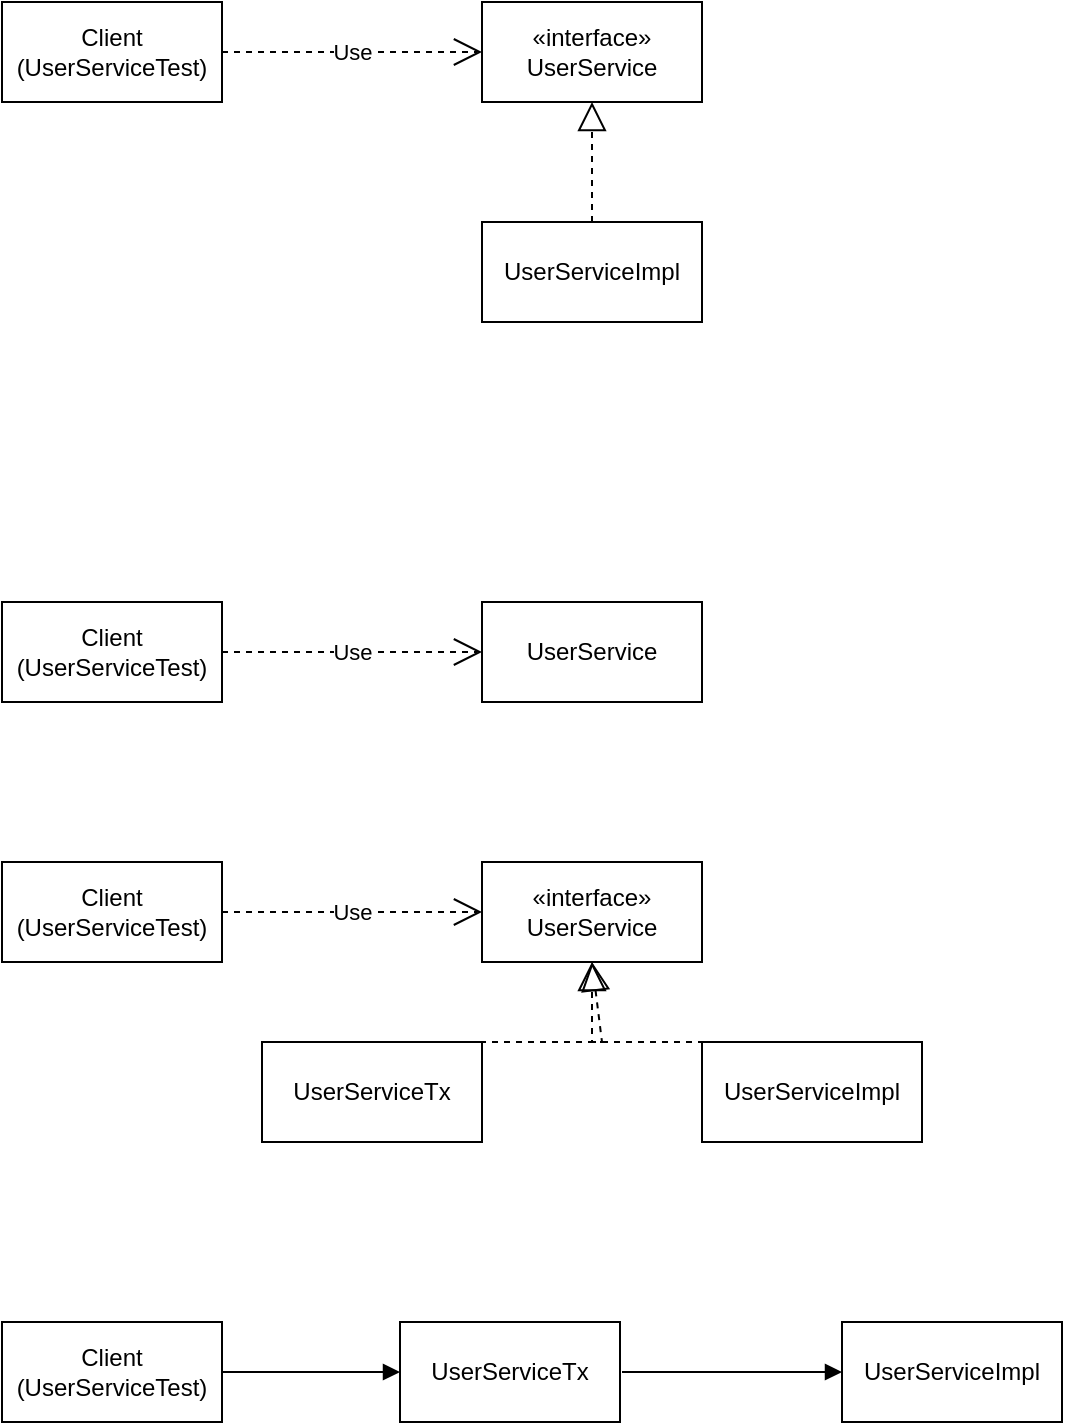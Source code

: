<mxfile version="24.3.1" type="device">
  <diagram name="페이지-1" id="S1X52Ps6tLRZ30u8aYc5">
    <mxGraphModel dx="1434" dy="780" grid="1" gridSize="10" guides="1" tooltips="1" connect="1" arrows="1" fold="1" page="1" pageScale="1" pageWidth="827" pageHeight="1169" math="0" shadow="0">
      <root>
        <mxCell id="0" />
        <mxCell id="1" parent="0" />
        <mxCell id="Fru_nZu3uHutdJPuMGCo-1" value="«interface»&lt;br&gt;UserService" style="html=1;whiteSpace=wrap;" vertex="1" parent="1">
          <mxGeometry x="400" y="100" width="110" height="50" as="geometry" />
        </mxCell>
        <mxCell id="Fru_nZu3uHutdJPuMGCo-2" value="UserService" style="html=1;whiteSpace=wrap;" vertex="1" parent="1">
          <mxGeometry x="400" y="400" width="110" height="50" as="geometry" />
        </mxCell>
        <mxCell id="Fru_nZu3uHutdJPuMGCo-3" value="Client&lt;div&gt;(UserServiceTest&lt;span style=&quot;background-color: initial;&quot;&gt;)&lt;/span&gt;&lt;/div&gt;" style="html=1;whiteSpace=wrap;" vertex="1" parent="1">
          <mxGeometry x="160" y="400" width="110" height="50" as="geometry" />
        </mxCell>
        <mxCell id="Fru_nZu3uHutdJPuMGCo-4" value="Use" style="endArrow=open;endSize=12;dashed=1;html=1;rounded=0;exitX=1;exitY=0.5;exitDx=0;exitDy=0;entryX=0;entryY=0.5;entryDx=0;entryDy=0;" edge="1" parent="1" source="Fru_nZu3uHutdJPuMGCo-3" target="Fru_nZu3uHutdJPuMGCo-2">
          <mxGeometry width="160" relative="1" as="geometry">
            <mxPoint x="320" y="480" as="sourcePoint" />
            <mxPoint x="480" y="480" as="targetPoint" />
          </mxGeometry>
        </mxCell>
        <mxCell id="Fru_nZu3uHutdJPuMGCo-5" value="UserServiceImpl" style="html=1;whiteSpace=wrap;" vertex="1" parent="1">
          <mxGeometry x="510" y="620" width="110" height="50" as="geometry" />
        </mxCell>
        <mxCell id="Fru_nZu3uHutdJPuMGCo-6" value="UserServiceTx" style="html=1;whiteSpace=wrap;" vertex="1" parent="1">
          <mxGeometry x="290" y="620" width="110" height="50" as="geometry" />
        </mxCell>
        <mxCell id="Fru_nZu3uHutdJPuMGCo-7" value="Client&lt;div&gt;(UserServiceTest&lt;span style=&quot;background-color: initial;&quot;&gt;)&lt;/span&gt;&lt;/div&gt;" style="html=1;whiteSpace=wrap;" vertex="1" parent="1">
          <mxGeometry x="160" y="100" width="110" height="50" as="geometry" />
        </mxCell>
        <mxCell id="Fru_nZu3uHutdJPuMGCo-8" value="Use" style="endArrow=open;endSize=12;dashed=1;html=1;rounded=0;exitX=1;exitY=0.5;exitDx=0;exitDy=0;entryX=0;entryY=0.5;entryDx=0;entryDy=0;" edge="1" parent="1" source="Fru_nZu3uHutdJPuMGCo-7" target="Fru_nZu3uHutdJPuMGCo-1">
          <mxGeometry width="160" relative="1" as="geometry">
            <mxPoint x="260" y="230" as="sourcePoint" />
            <mxPoint x="390" y="230" as="targetPoint" />
          </mxGeometry>
        </mxCell>
        <mxCell id="Fru_nZu3uHutdJPuMGCo-9" value="UserServiceImpl" style="html=1;whiteSpace=wrap;" vertex="1" parent="1">
          <mxGeometry x="400" y="210" width="110" height="50" as="geometry" />
        </mxCell>
        <mxCell id="Fru_nZu3uHutdJPuMGCo-10" value="" style="endArrow=block;dashed=1;endFill=0;endSize=12;html=1;rounded=0;entryX=0.5;entryY=1;entryDx=0;entryDy=0;exitX=0.5;exitY=0;exitDx=0;exitDy=0;" edge="1" parent="1" source="Fru_nZu3uHutdJPuMGCo-9" target="Fru_nZu3uHutdJPuMGCo-1">
          <mxGeometry width="160" relative="1" as="geometry">
            <mxPoint x="330" y="300" as="sourcePoint" />
            <mxPoint x="490" y="300" as="targetPoint" />
          </mxGeometry>
        </mxCell>
        <mxCell id="Fru_nZu3uHutdJPuMGCo-11" value="«interface»&lt;br&gt;UserService" style="html=1;whiteSpace=wrap;" vertex="1" parent="1">
          <mxGeometry x="400" y="530" width="110" height="50" as="geometry" />
        </mxCell>
        <mxCell id="Fru_nZu3uHutdJPuMGCo-12" value="Client&lt;div&gt;(UserServiceTest&lt;span style=&quot;background-color: initial;&quot;&gt;)&lt;/span&gt;&lt;/div&gt;" style="html=1;whiteSpace=wrap;" vertex="1" parent="1">
          <mxGeometry x="160" y="530" width="110" height="50" as="geometry" />
        </mxCell>
        <mxCell id="Fru_nZu3uHutdJPuMGCo-13" value="Use" style="endArrow=open;endSize=12;dashed=1;html=1;rounded=0;exitX=1;exitY=0.5;exitDx=0;exitDy=0;entryX=0;entryY=0.5;entryDx=0;entryDy=0;" edge="1" parent="1" source="Fru_nZu3uHutdJPuMGCo-12" target="Fru_nZu3uHutdJPuMGCo-11">
          <mxGeometry width="160" relative="1" as="geometry">
            <mxPoint x="260" y="660" as="sourcePoint" />
            <mxPoint x="390" y="660" as="targetPoint" />
          </mxGeometry>
        </mxCell>
        <mxCell id="Fru_nZu3uHutdJPuMGCo-14" value="" style="endArrow=block;dashed=1;endFill=0;endSize=12;html=1;rounded=0;exitX=0.5;exitY=0;exitDx=0;exitDy=0;" edge="1" parent="1" source="Fru_nZu3uHutdJPuMGCo-5">
          <mxGeometry width="160" relative="1" as="geometry">
            <mxPoint x="630" y="540" as="sourcePoint" />
            <mxPoint x="455" y="580" as="targetPoint" />
            <Array as="points">
              <mxPoint x="455" y="620" />
            </Array>
          </mxGeometry>
        </mxCell>
        <mxCell id="Fru_nZu3uHutdJPuMGCo-15" value="" style="endArrow=block;dashed=1;endFill=0;endSize=12;html=1;rounded=0;exitX=0.5;exitY=0;exitDx=0;exitDy=0;entryX=0.5;entryY=1;entryDx=0;entryDy=0;" edge="1" parent="1" source="Fru_nZu3uHutdJPuMGCo-6" target="Fru_nZu3uHutdJPuMGCo-11">
          <mxGeometry width="160" relative="1" as="geometry">
            <mxPoint x="545" y="630" as="sourcePoint" />
            <mxPoint x="460" y="600" as="targetPoint" />
            <Array as="points">
              <mxPoint x="460" y="620" />
            </Array>
          </mxGeometry>
        </mxCell>
        <mxCell id="Fru_nZu3uHutdJPuMGCo-16" value="Client&lt;div&gt;(UserServiceTest&lt;span style=&quot;background-color: initial;&quot;&gt;)&lt;/span&gt;&lt;/div&gt;" style="html=1;whiteSpace=wrap;" vertex="1" parent="1">
          <mxGeometry x="160" y="760" width="110" height="50" as="geometry" />
        </mxCell>
        <mxCell id="Fru_nZu3uHutdJPuMGCo-18" value="UserServiceTx" style="html=1;whiteSpace=wrap;" vertex="1" parent="1">
          <mxGeometry x="359" y="760" width="110" height="50" as="geometry" />
        </mxCell>
        <mxCell id="Fru_nZu3uHutdJPuMGCo-19" value="UserServiceImpl" style="html=1;whiteSpace=wrap;" vertex="1" parent="1">
          <mxGeometry x="580" y="760" width="110" height="50" as="geometry" />
        </mxCell>
        <mxCell id="Fru_nZu3uHutdJPuMGCo-20" value="" style="html=1;verticalAlign=bottom;endArrow=block;curved=0;rounded=0;entryX=0;entryY=0.5;entryDx=0;entryDy=0;exitX=1;exitY=0.5;exitDx=0;exitDy=0;" edge="1" parent="1" source="Fru_nZu3uHutdJPuMGCo-16" target="Fru_nZu3uHutdJPuMGCo-18">
          <mxGeometry width="80" relative="1" as="geometry">
            <mxPoint x="370" y="900" as="sourcePoint" />
            <mxPoint x="450" y="900" as="targetPoint" />
          </mxGeometry>
        </mxCell>
        <mxCell id="Fru_nZu3uHutdJPuMGCo-21" value="" style="html=1;verticalAlign=bottom;endArrow=block;curved=0;rounded=0;entryX=0;entryY=0.5;entryDx=0;entryDy=0;" edge="1" parent="1" target="Fru_nZu3uHutdJPuMGCo-19">
          <mxGeometry width="80" relative="1" as="geometry">
            <mxPoint x="470" y="785" as="sourcePoint" />
            <mxPoint x="560" y="800" as="targetPoint" />
            <Array as="points" />
          </mxGeometry>
        </mxCell>
      </root>
    </mxGraphModel>
  </diagram>
</mxfile>
